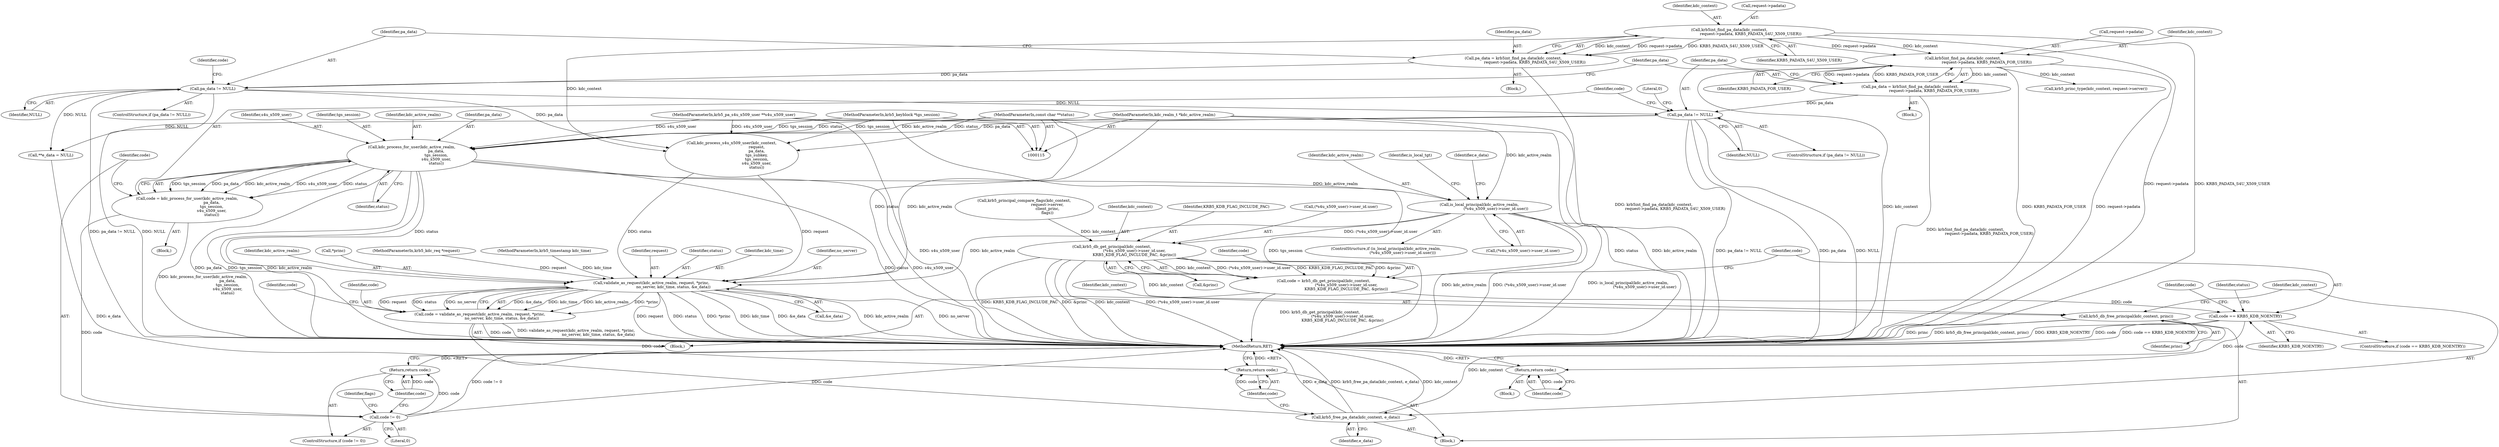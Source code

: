 digraph "0_krb5_5e6d1796106df8ba6bc1973ee0917c170d929086@pointer" {
"1000184" [label="(Call,kdc_process_for_user(kdc_active_realm,\n                                        pa_data,\n                                        tgs_session,\n                                        s4u_x509_user,\n                                        status))"];
"1000116" [label="(MethodParameterIn,kdc_realm_t *kdc_active_realm)"];
"1000178" [label="(Call,pa_data != NULL)"];
"1000169" [label="(Call,pa_data = krb5int_find_pa_data(kdc_context,\n                                       request->padata, KRB5_PADATA_FOR_USER))"];
"1000171" [label="(Call,krb5int_find_pa_data(kdc_context,\n                                       request->padata, KRB5_PADATA_FOR_USER))"];
"1000140" [label="(Call,krb5int_find_pa_data(kdc_context,\n                                   request->padata, KRB5_PADATA_S4U_X509_USER))"];
"1000147" [label="(Call,pa_data != NULL)"];
"1000138" [label="(Call,pa_data = krb5int_find_pa_data(kdc_context,\n                                   request->padata, KRB5_PADATA_S4U_X509_USER))"];
"1000123" [label="(MethodParameterIn,krb5_keyblock *tgs_session)"];
"1000125" [label="(MethodParameterIn,krb5_pa_s4u_x509_user **s4u_x509_user)"];
"1000127" [label="(MethodParameterIn,const char **status)"];
"1000182" [label="(Call,code = kdc_process_for_user(kdc_active_realm,\n                                        pa_data,\n                                        tgs_session,\n                                        s4u_x509_user,\n                                        status))"];
"1000191" [label="(Call,code != 0)"];
"1000194" [label="(Return,return code;)"];
"1000275" [label="(Call,is_local_principal(kdc_active_realm,\n                           (*s4u_x509_user)->user_id.user))"];
"1000304" [label="(Call,krb5_db_get_principal(kdc_context,\n                                     (*s4u_x509_user)->user_id.user,\n                                     KRB5_KDB_FLAG_INCLUDE_PAC, &princ))"];
"1000302" [label="(Call,code = krb5_db_get_principal(kdc_context,\n                                     (*s4u_x509_user)->user_id.user,\n                                     KRB5_KDB_FLAG_INCLUDE_PAC, &princ))"];
"1000316" [label="(Call,code == KRB5_KDB_NOENTRY)"];
"1000334" [label="(Return,return code;)"];
"1000367" [label="(Call,krb5_db_free_principal(kdc_context, princ))"];
"1000370" [label="(Call,krb5_free_pa_data(kdc_context, e_data))"];
"1000354" [label="(Call,validate_as_request(kdc_active_realm, request, *princ,\n                                    no_server, kdc_time, status, &e_data))"];
"1000352" [label="(Call,code = validate_as_request(kdc_active_realm, request, *princ,\n                                    no_server, kdc_time, status, &e_data))"];
"1000373" [label="(Return,return code;)"];
"1000182" [label="(Call,code = kdc_process_for_user(kdc_active_realm,\n                                        pa_data,\n                                        tgs_session,\n                                        s4u_x509_user,\n                                        status))"];
"1000128" [label="(Block,)"];
"1000315" [label="(ControlStructure,if (code == KRB5_KDB_NOENTRY))"];
"1000362" [label="(Call,&e_data)"];
"1000186" [label="(Identifier,pa_data)"];
"1000381" [label="(Identifier,is_local_tgt)"];
"1000373" [label="(Return,return code;)"];
"1000277" [label="(Call,(*s4u_x509_user)->user_id.user)"];
"1000141" [label="(Identifier,kdc_context)"];
"1000117" [label="(MethodParameterIn,krb5_kdc_req *request)"];
"1000181" [label="(Block,)"];
"1000146" [label="(ControlStructure,if (pa_data != NULL))"];
"1000124" [label="(MethodParameterIn,krb5_timestamp kdc_time)"];
"1000178" [label="(Call,pa_data != NULL)"];
"1000304" [label="(Call,krb5_db_get_principal(kdc_context,\n                                     (*s4u_x509_user)->user_id.user,\n                                     KRB5_KDB_FLAG_INCLUDE_PAC, &princ))"];
"1000275" [label="(Call,is_local_principal(kdc_active_realm,\n                           (*s4u_x509_user)->user_id.user))"];
"1000116" [label="(MethodParameterIn,kdc_realm_t *kdc_active_realm)"];
"1000195" [label="(Identifier,code)"];
"1000179" [label="(Identifier,pa_data)"];
"1000306" [label="(Call,(*s4u_x509_user)->user_id.user)"];
"1000176" [label="(Identifier,KRB5_PADATA_FOR_USER)"];
"1000170" [label="(Identifier,pa_data)"];
"1000313" [label="(Call,&princ)"];
"1000145" [label="(Identifier,KRB5_PADATA_S4U_X509_USER)"];
"1000356" [label="(Identifier,request)"];
"1000328" [label="(Identifier,code)"];
"1000352" [label="(Call,code = validate_as_request(kdc_active_realm, request, *princ,\n                                    no_server, kdc_time, status, &e_data))"];
"1000123" [label="(MethodParameterIn,krb5_keyblock *tgs_session)"];
"1000287" [label="(Identifier,e_data)"];
"1000334" [label="(Return,return code;)"];
"1000335" [label="(Identifier,code)"];
"1000177" [label="(ControlStructure,if (pa_data != NULL))"];
"1000367" [label="(Call,krb5_db_free_principal(kdc_context, princ))"];
"1000371" [label="(Identifier,kdc_context)"];
"1000171" [label="(Call,krb5int_find_pa_data(kdc_context,\n                                       request->padata, KRB5_PADATA_FOR_USER))"];
"1000189" [label="(Identifier,status)"];
"1000142" [label="(Call,request->padata)"];
"1000169" [label="(Call,pa_data = krb5int_find_pa_data(kdc_context,\n                                       request->padata, KRB5_PADATA_FOR_USER))"];
"1000200" [label="(Identifier,flags)"];
"1000168" [label="(Block,)"];
"1000149" [label="(Identifier,NULL)"];
"1000365" [label="(Identifier,code)"];
"1000192" [label="(Identifier,code)"];
"1000231" [label="(Call,krb5_principal_compare_flags(kdc_context,\n                                      request->server,\n                                      client_princ,\n                                      flags))"];
"1000361" [label="(Identifier,status)"];
"1000318" [label="(Identifier,KRB5_KDB_NOENTRY)"];
"1000370" [label="(Call,krb5_free_pa_data(kdc_context, e_data))"];
"1000360" [label="(Identifier,kdc_time)"];
"1000372" [label="(Identifier,e_data)"];
"1000303" [label="(Identifier,code)"];
"1000305" [label="(Identifier,kdc_context)"];
"1000190" [label="(ControlStructure,if (code != 0))"];
"1000359" [label="(Identifier,no_server)"];
"1000148" [label="(Identifier,pa_data)"];
"1000147" [label="(Call,pa_data != NULL)"];
"1000354" [label="(Call,validate_as_request(kdc_active_realm, request, *princ,\n                                    no_server, kdc_time, status, &e_data))"];
"1000183" [label="(Identifier,code)"];
"1000153" [label="(Call,kdc_process_s4u_x509_user(kdc_context,\n                                         request,\n                                         pa_data,\n                                         tgs_subkey,\n                                         tgs_session,\n                                         s4u_x509_user,\n                                         status))"];
"1000127" [label="(MethodParameterIn,const char **status)"];
"1000329" [label="(Block,)"];
"1000283" [label="(Block,)"];
"1000368" [label="(Identifier,kdc_context)"];
"1000274" [label="(ControlStructure,if (is_local_principal(kdc_active_realm,\n                           (*s4u_x509_user)->user_id.user)))"];
"1000152" [label="(Identifier,code)"];
"1000276" [label="(Identifier,kdc_active_realm)"];
"1000317" [label="(Identifier,code)"];
"1000369" [label="(Identifier,princ)"];
"1000139" [label="(Identifier,pa_data)"];
"1000188" [label="(Identifier,s4u_x509_user)"];
"1000198" [label="(Literal,0)"];
"1000355" [label="(Identifier,kdc_active_realm)"];
"1000374" [label="(Identifier,code)"];
"1000316" [label="(Call,code == KRB5_KDB_NOENTRY)"];
"1000191" [label="(Call,code != 0)"];
"1000194" [label="(Return,return code;)"];
"1000180" [label="(Identifier,NULL)"];
"1000140" [label="(Call,krb5int_find_pa_data(kdc_context,\n                                   request->padata, KRB5_PADATA_S4U_X509_USER))"];
"1000286" [label="(Call,**e_data = NULL)"];
"1000184" [label="(Call,kdc_process_for_user(kdc_active_realm,\n                                        pa_data,\n                                        tgs_session,\n                                        s4u_x509_user,\n                                        status))"];
"1000353" [label="(Identifier,code)"];
"1000138" [label="(Call,pa_data = krb5int_find_pa_data(kdc_context,\n                                   request->padata, KRB5_PADATA_S4U_X509_USER))"];
"1000203" [label="(Call,krb5_princ_type(kdc_context, request->server))"];
"1000391" [label="(MethodReturn,RET)"];
"1000312" [label="(Identifier,KRB5_KDB_FLAG_INCLUDE_PAC)"];
"1000187" [label="(Identifier,tgs_session)"];
"1000125" [label="(MethodParameterIn,krb5_pa_s4u_x509_user **s4u_x509_user)"];
"1000322" [label="(Identifier,status)"];
"1000357" [label="(Call,*princ)"];
"1000173" [label="(Call,request->padata)"];
"1000172" [label="(Identifier,kdc_context)"];
"1000185" [label="(Identifier,kdc_active_realm)"];
"1000193" [label="(Literal,0)"];
"1000302" [label="(Call,code = krb5_db_get_principal(kdc_context,\n                                     (*s4u_x509_user)->user_id.user,\n                                     KRB5_KDB_FLAG_INCLUDE_PAC, &princ))"];
"1000366" [label="(Block,)"];
"1000184" -> "1000182"  [label="AST: "];
"1000184" -> "1000189"  [label="CFG: "];
"1000185" -> "1000184"  [label="AST: "];
"1000186" -> "1000184"  [label="AST: "];
"1000187" -> "1000184"  [label="AST: "];
"1000188" -> "1000184"  [label="AST: "];
"1000189" -> "1000184"  [label="AST: "];
"1000182" -> "1000184"  [label="CFG: "];
"1000184" -> "1000391"  [label="DDG: s4u_x509_user"];
"1000184" -> "1000391"  [label="DDG: pa_data"];
"1000184" -> "1000391"  [label="DDG: tgs_session"];
"1000184" -> "1000391"  [label="DDG: kdc_active_realm"];
"1000184" -> "1000391"  [label="DDG: status"];
"1000184" -> "1000182"  [label="DDG: tgs_session"];
"1000184" -> "1000182"  [label="DDG: pa_data"];
"1000184" -> "1000182"  [label="DDG: kdc_active_realm"];
"1000184" -> "1000182"  [label="DDG: s4u_x509_user"];
"1000184" -> "1000182"  [label="DDG: status"];
"1000116" -> "1000184"  [label="DDG: kdc_active_realm"];
"1000178" -> "1000184"  [label="DDG: pa_data"];
"1000123" -> "1000184"  [label="DDG: tgs_session"];
"1000125" -> "1000184"  [label="DDG: s4u_x509_user"];
"1000127" -> "1000184"  [label="DDG: status"];
"1000184" -> "1000275"  [label="DDG: kdc_active_realm"];
"1000184" -> "1000354"  [label="DDG: status"];
"1000116" -> "1000115"  [label="AST: "];
"1000116" -> "1000391"  [label="DDG: kdc_active_realm"];
"1000116" -> "1000275"  [label="DDG: kdc_active_realm"];
"1000116" -> "1000354"  [label="DDG: kdc_active_realm"];
"1000178" -> "1000177"  [label="AST: "];
"1000178" -> "1000180"  [label="CFG: "];
"1000179" -> "1000178"  [label="AST: "];
"1000180" -> "1000178"  [label="AST: "];
"1000183" -> "1000178"  [label="CFG: "];
"1000198" -> "1000178"  [label="CFG: "];
"1000178" -> "1000391"  [label="DDG: pa_data != NULL"];
"1000178" -> "1000391"  [label="DDG: pa_data"];
"1000178" -> "1000391"  [label="DDG: NULL"];
"1000169" -> "1000178"  [label="DDG: pa_data"];
"1000147" -> "1000178"  [label="DDG: NULL"];
"1000178" -> "1000286"  [label="DDG: NULL"];
"1000169" -> "1000168"  [label="AST: "];
"1000169" -> "1000171"  [label="CFG: "];
"1000170" -> "1000169"  [label="AST: "];
"1000171" -> "1000169"  [label="AST: "];
"1000179" -> "1000169"  [label="CFG: "];
"1000169" -> "1000391"  [label="DDG: krb5int_find_pa_data(kdc_context,\n                                       request->padata, KRB5_PADATA_FOR_USER)"];
"1000171" -> "1000169"  [label="DDG: kdc_context"];
"1000171" -> "1000169"  [label="DDG: request->padata"];
"1000171" -> "1000169"  [label="DDG: KRB5_PADATA_FOR_USER"];
"1000171" -> "1000176"  [label="CFG: "];
"1000172" -> "1000171"  [label="AST: "];
"1000173" -> "1000171"  [label="AST: "];
"1000176" -> "1000171"  [label="AST: "];
"1000171" -> "1000391"  [label="DDG: kdc_context"];
"1000171" -> "1000391"  [label="DDG: KRB5_PADATA_FOR_USER"];
"1000171" -> "1000391"  [label="DDG: request->padata"];
"1000140" -> "1000171"  [label="DDG: kdc_context"];
"1000140" -> "1000171"  [label="DDG: request->padata"];
"1000171" -> "1000203"  [label="DDG: kdc_context"];
"1000140" -> "1000138"  [label="AST: "];
"1000140" -> "1000145"  [label="CFG: "];
"1000141" -> "1000140"  [label="AST: "];
"1000142" -> "1000140"  [label="AST: "];
"1000145" -> "1000140"  [label="AST: "];
"1000138" -> "1000140"  [label="CFG: "];
"1000140" -> "1000391"  [label="DDG: request->padata"];
"1000140" -> "1000391"  [label="DDG: KRB5_PADATA_S4U_X509_USER"];
"1000140" -> "1000138"  [label="DDG: kdc_context"];
"1000140" -> "1000138"  [label="DDG: request->padata"];
"1000140" -> "1000138"  [label="DDG: KRB5_PADATA_S4U_X509_USER"];
"1000140" -> "1000153"  [label="DDG: kdc_context"];
"1000147" -> "1000146"  [label="AST: "];
"1000147" -> "1000149"  [label="CFG: "];
"1000148" -> "1000147"  [label="AST: "];
"1000149" -> "1000147"  [label="AST: "];
"1000152" -> "1000147"  [label="CFG: "];
"1000170" -> "1000147"  [label="CFG: "];
"1000147" -> "1000391"  [label="DDG: NULL"];
"1000147" -> "1000391"  [label="DDG: pa_data != NULL"];
"1000138" -> "1000147"  [label="DDG: pa_data"];
"1000147" -> "1000153"  [label="DDG: pa_data"];
"1000147" -> "1000286"  [label="DDG: NULL"];
"1000138" -> "1000128"  [label="AST: "];
"1000139" -> "1000138"  [label="AST: "];
"1000148" -> "1000138"  [label="CFG: "];
"1000138" -> "1000391"  [label="DDG: krb5int_find_pa_data(kdc_context,\n                                   request->padata, KRB5_PADATA_S4U_X509_USER)"];
"1000123" -> "1000115"  [label="AST: "];
"1000123" -> "1000391"  [label="DDG: tgs_session"];
"1000123" -> "1000153"  [label="DDG: tgs_session"];
"1000125" -> "1000115"  [label="AST: "];
"1000125" -> "1000391"  [label="DDG: s4u_x509_user"];
"1000125" -> "1000153"  [label="DDG: s4u_x509_user"];
"1000127" -> "1000115"  [label="AST: "];
"1000127" -> "1000391"  [label="DDG: status"];
"1000127" -> "1000153"  [label="DDG: status"];
"1000127" -> "1000354"  [label="DDG: status"];
"1000182" -> "1000181"  [label="AST: "];
"1000183" -> "1000182"  [label="AST: "];
"1000192" -> "1000182"  [label="CFG: "];
"1000182" -> "1000391"  [label="DDG: kdc_process_for_user(kdc_active_realm,\n                                        pa_data,\n                                        tgs_session,\n                                        s4u_x509_user,\n                                        status)"];
"1000182" -> "1000191"  [label="DDG: code"];
"1000191" -> "1000190"  [label="AST: "];
"1000191" -> "1000193"  [label="CFG: "];
"1000192" -> "1000191"  [label="AST: "];
"1000193" -> "1000191"  [label="AST: "];
"1000195" -> "1000191"  [label="CFG: "];
"1000200" -> "1000191"  [label="CFG: "];
"1000191" -> "1000391"  [label="DDG: code != 0"];
"1000191" -> "1000391"  [label="DDG: code"];
"1000191" -> "1000194"  [label="DDG: code"];
"1000194" -> "1000190"  [label="AST: "];
"1000194" -> "1000195"  [label="CFG: "];
"1000195" -> "1000194"  [label="AST: "];
"1000391" -> "1000194"  [label="CFG: "];
"1000194" -> "1000391"  [label="DDG: <RET>"];
"1000195" -> "1000194"  [label="DDG: code"];
"1000275" -> "1000274"  [label="AST: "];
"1000275" -> "1000277"  [label="CFG: "];
"1000276" -> "1000275"  [label="AST: "];
"1000277" -> "1000275"  [label="AST: "];
"1000287" -> "1000275"  [label="CFG: "];
"1000381" -> "1000275"  [label="CFG: "];
"1000275" -> "1000391"  [label="DDG: kdc_active_realm"];
"1000275" -> "1000391"  [label="DDG: is_local_principal(kdc_active_realm,\n                           (*s4u_x509_user)->user_id.user)"];
"1000275" -> "1000391"  [label="DDG: (*s4u_x509_user)->user_id.user"];
"1000275" -> "1000304"  [label="DDG: (*s4u_x509_user)->user_id.user"];
"1000275" -> "1000354"  [label="DDG: kdc_active_realm"];
"1000304" -> "1000302"  [label="AST: "];
"1000304" -> "1000313"  [label="CFG: "];
"1000305" -> "1000304"  [label="AST: "];
"1000306" -> "1000304"  [label="AST: "];
"1000312" -> "1000304"  [label="AST: "];
"1000313" -> "1000304"  [label="AST: "];
"1000302" -> "1000304"  [label="CFG: "];
"1000304" -> "1000391"  [label="DDG: KRB5_KDB_FLAG_INCLUDE_PAC"];
"1000304" -> "1000391"  [label="DDG: &princ"];
"1000304" -> "1000391"  [label="DDG: kdc_context"];
"1000304" -> "1000391"  [label="DDG: (*s4u_x509_user)->user_id.user"];
"1000304" -> "1000302"  [label="DDG: kdc_context"];
"1000304" -> "1000302"  [label="DDG: (*s4u_x509_user)->user_id.user"];
"1000304" -> "1000302"  [label="DDG: KRB5_KDB_FLAG_INCLUDE_PAC"];
"1000304" -> "1000302"  [label="DDG: &princ"];
"1000231" -> "1000304"  [label="DDG: kdc_context"];
"1000304" -> "1000367"  [label="DDG: kdc_context"];
"1000302" -> "1000283"  [label="AST: "];
"1000303" -> "1000302"  [label="AST: "];
"1000317" -> "1000302"  [label="CFG: "];
"1000302" -> "1000391"  [label="DDG: krb5_db_get_principal(kdc_context,\n                                     (*s4u_x509_user)->user_id.user,\n                                     KRB5_KDB_FLAG_INCLUDE_PAC, &princ)"];
"1000302" -> "1000316"  [label="DDG: code"];
"1000316" -> "1000315"  [label="AST: "];
"1000316" -> "1000318"  [label="CFG: "];
"1000317" -> "1000316"  [label="AST: "];
"1000318" -> "1000316"  [label="AST: "];
"1000322" -> "1000316"  [label="CFG: "];
"1000328" -> "1000316"  [label="CFG: "];
"1000316" -> "1000391"  [label="DDG: code == KRB5_KDB_NOENTRY"];
"1000316" -> "1000391"  [label="DDG: KRB5_KDB_NOENTRY"];
"1000316" -> "1000391"  [label="DDG: code"];
"1000316" -> "1000334"  [label="DDG: code"];
"1000334" -> "1000329"  [label="AST: "];
"1000334" -> "1000335"  [label="CFG: "];
"1000335" -> "1000334"  [label="AST: "];
"1000391" -> "1000334"  [label="CFG: "];
"1000334" -> "1000391"  [label="DDG: <RET>"];
"1000335" -> "1000334"  [label="DDG: code"];
"1000367" -> "1000366"  [label="AST: "];
"1000367" -> "1000369"  [label="CFG: "];
"1000368" -> "1000367"  [label="AST: "];
"1000369" -> "1000367"  [label="AST: "];
"1000371" -> "1000367"  [label="CFG: "];
"1000367" -> "1000391"  [label="DDG: princ"];
"1000367" -> "1000391"  [label="DDG: krb5_db_free_principal(kdc_context, princ)"];
"1000367" -> "1000370"  [label="DDG: kdc_context"];
"1000370" -> "1000366"  [label="AST: "];
"1000370" -> "1000372"  [label="CFG: "];
"1000371" -> "1000370"  [label="AST: "];
"1000372" -> "1000370"  [label="AST: "];
"1000374" -> "1000370"  [label="CFG: "];
"1000370" -> "1000391"  [label="DDG: krb5_free_pa_data(kdc_context, e_data)"];
"1000370" -> "1000391"  [label="DDG: e_data"];
"1000370" -> "1000391"  [label="DDG: kdc_context"];
"1000286" -> "1000370"  [label="DDG: e_data"];
"1000354" -> "1000352"  [label="AST: "];
"1000354" -> "1000362"  [label="CFG: "];
"1000355" -> "1000354"  [label="AST: "];
"1000356" -> "1000354"  [label="AST: "];
"1000357" -> "1000354"  [label="AST: "];
"1000359" -> "1000354"  [label="AST: "];
"1000360" -> "1000354"  [label="AST: "];
"1000361" -> "1000354"  [label="AST: "];
"1000362" -> "1000354"  [label="AST: "];
"1000352" -> "1000354"  [label="CFG: "];
"1000354" -> "1000391"  [label="DDG: request"];
"1000354" -> "1000391"  [label="DDG: status"];
"1000354" -> "1000391"  [label="DDG: *princ"];
"1000354" -> "1000391"  [label="DDG: kdc_time"];
"1000354" -> "1000391"  [label="DDG: &e_data"];
"1000354" -> "1000391"  [label="DDG: kdc_active_realm"];
"1000354" -> "1000391"  [label="DDG: no_server"];
"1000354" -> "1000352"  [label="DDG: &e_data"];
"1000354" -> "1000352"  [label="DDG: kdc_time"];
"1000354" -> "1000352"  [label="DDG: kdc_active_realm"];
"1000354" -> "1000352"  [label="DDG: *princ"];
"1000354" -> "1000352"  [label="DDG: request"];
"1000354" -> "1000352"  [label="DDG: status"];
"1000354" -> "1000352"  [label="DDG: no_server"];
"1000153" -> "1000354"  [label="DDG: request"];
"1000153" -> "1000354"  [label="DDG: status"];
"1000117" -> "1000354"  [label="DDG: request"];
"1000124" -> "1000354"  [label="DDG: kdc_time"];
"1000352" -> "1000283"  [label="AST: "];
"1000353" -> "1000352"  [label="AST: "];
"1000365" -> "1000352"  [label="CFG: "];
"1000352" -> "1000391"  [label="DDG: code"];
"1000352" -> "1000391"  [label="DDG: validate_as_request(kdc_active_realm, request, *princ,\n                                    no_server, kdc_time, status, &e_data)"];
"1000352" -> "1000373"  [label="DDG: code"];
"1000373" -> "1000366"  [label="AST: "];
"1000373" -> "1000374"  [label="CFG: "];
"1000374" -> "1000373"  [label="AST: "];
"1000391" -> "1000373"  [label="CFG: "];
"1000373" -> "1000391"  [label="DDG: <RET>"];
"1000374" -> "1000373"  [label="DDG: code"];
}
